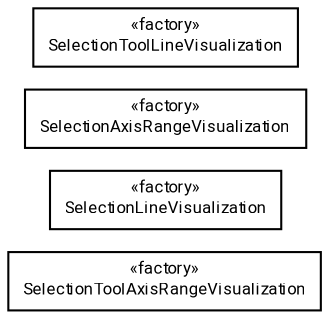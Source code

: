 #!/usr/local/bin/dot
#
# Class diagram 
# Generated by UMLGraph version R5_7_2-60-g0e99a6 (http://www.spinellis.gr/umlgraph/)
#

digraph G {
	graph [fontnames="svg"]
	edge [fontname="Roboto",fontsize=7,labelfontname="Roboto",labelfontsize=7,color="black"];
	node [fontname="Roboto",fontcolor="black",fontsize=8,shape=plaintext,margin=0,width=0,height=0];
	nodesep=0.15;
	ranksep=0.25;
	rankdir=LR;
	// de.lmu.ifi.dbs.elki.visualization.visualizers.parallel.selection.SelectionToolAxisRangeVisualization
	c166591 [label=<<table title="de.lmu.ifi.dbs.elki.visualization.visualizers.parallel.selection.SelectionToolAxisRangeVisualization" border="0" cellborder="1" cellspacing="0" cellpadding="2" href="SelectionToolAxisRangeVisualization.html" target="_parent">
		<tr><td><table border="0" cellspacing="0" cellpadding="1">
		<tr><td align="center" balign="center"> &#171;factory&#187; </td></tr>
		<tr><td align="center" balign="center"> <font face="Roboto">SelectionToolAxisRangeVisualization</font> </td></tr>
		</table></td></tr>
		</table>>, URL="SelectionToolAxisRangeVisualization.html"];
	// de.lmu.ifi.dbs.elki.visualization.visualizers.parallel.selection.SelectionLineVisualization
	c166593 [label=<<table title="de.lmu.ifi.dbs.elki.visualization.visualizers.parallel.selection.SelectionLineVisualization" border="0" cellborder="1" cellspacing="0" cellpadding="2" href="SelectionLineVisualization.html" target="_parent">
		<tr><td><table border="0" cellspacing="0" cellpadding="1">
		<tr><td align="center" balign="center"> &#171;factory&#187; </td></tr>
		<tr><td align="center" balign="center"> <font face="Roboto">SelectionLineVisualization</font> </td></tr>
		</table></td></tr>
		</table>>, URL="SelectionLineVisualization.html"];
	// de.lmu.ifi.dbs.elki.visualization.visualizers.parallel.selection.SelectionAxisRangeVisualization
	c166595 [label=<<table title="de.lmu.ifi.dbs.elki.visualization.visualizers.parallel.selection.SelectionAxisRangeVisualization" border="0" cellborder="1" cellspacing="0" cellpadding="2" href="SelectionAxisRangeVisualization.html" target="_parent">
		<tr><td><table border="0" cellspacing="0" cellpadding="1">
		<tr><td align="center" balign="center"> &#171;factory&#187; </td></tr>
		<tr><td align="center" balign="center"> <font face="Roboto">SelectionAxisRangeVisualization</font> </td></tr>
		</table></td></tr>
		</table>>, URL="SelectionAxisRangeVisualization.html"];
	// de.lmu.ifi.dbs.elki.visualization.visualizers.parallel.selection.SelectionToolLineVisualization
	c166597 [label=<<table title="de.lmu.ifi.dbs.elki.visualization.visualizers.parallel.selection.SelectionToolLineVisualization" border="0" cellborder="1" cellspacing="0" cellpadding="2" href="SelectionToolLineVisualization.html" target="_parent">
		<tr><td><table border="0" cellspacing="0" cellpadding="1">
		<tr><td align="center" balign="center"> &#171;factory&#187; </td></tr>
		<tr><td align="center" balign="center"> <font face="Roboto">SelectionToolLineVisualization</font> </td></tr>
		</table></td></tr>
		</table>>, URL="SelectionToolLineVisualization.html"];
}

